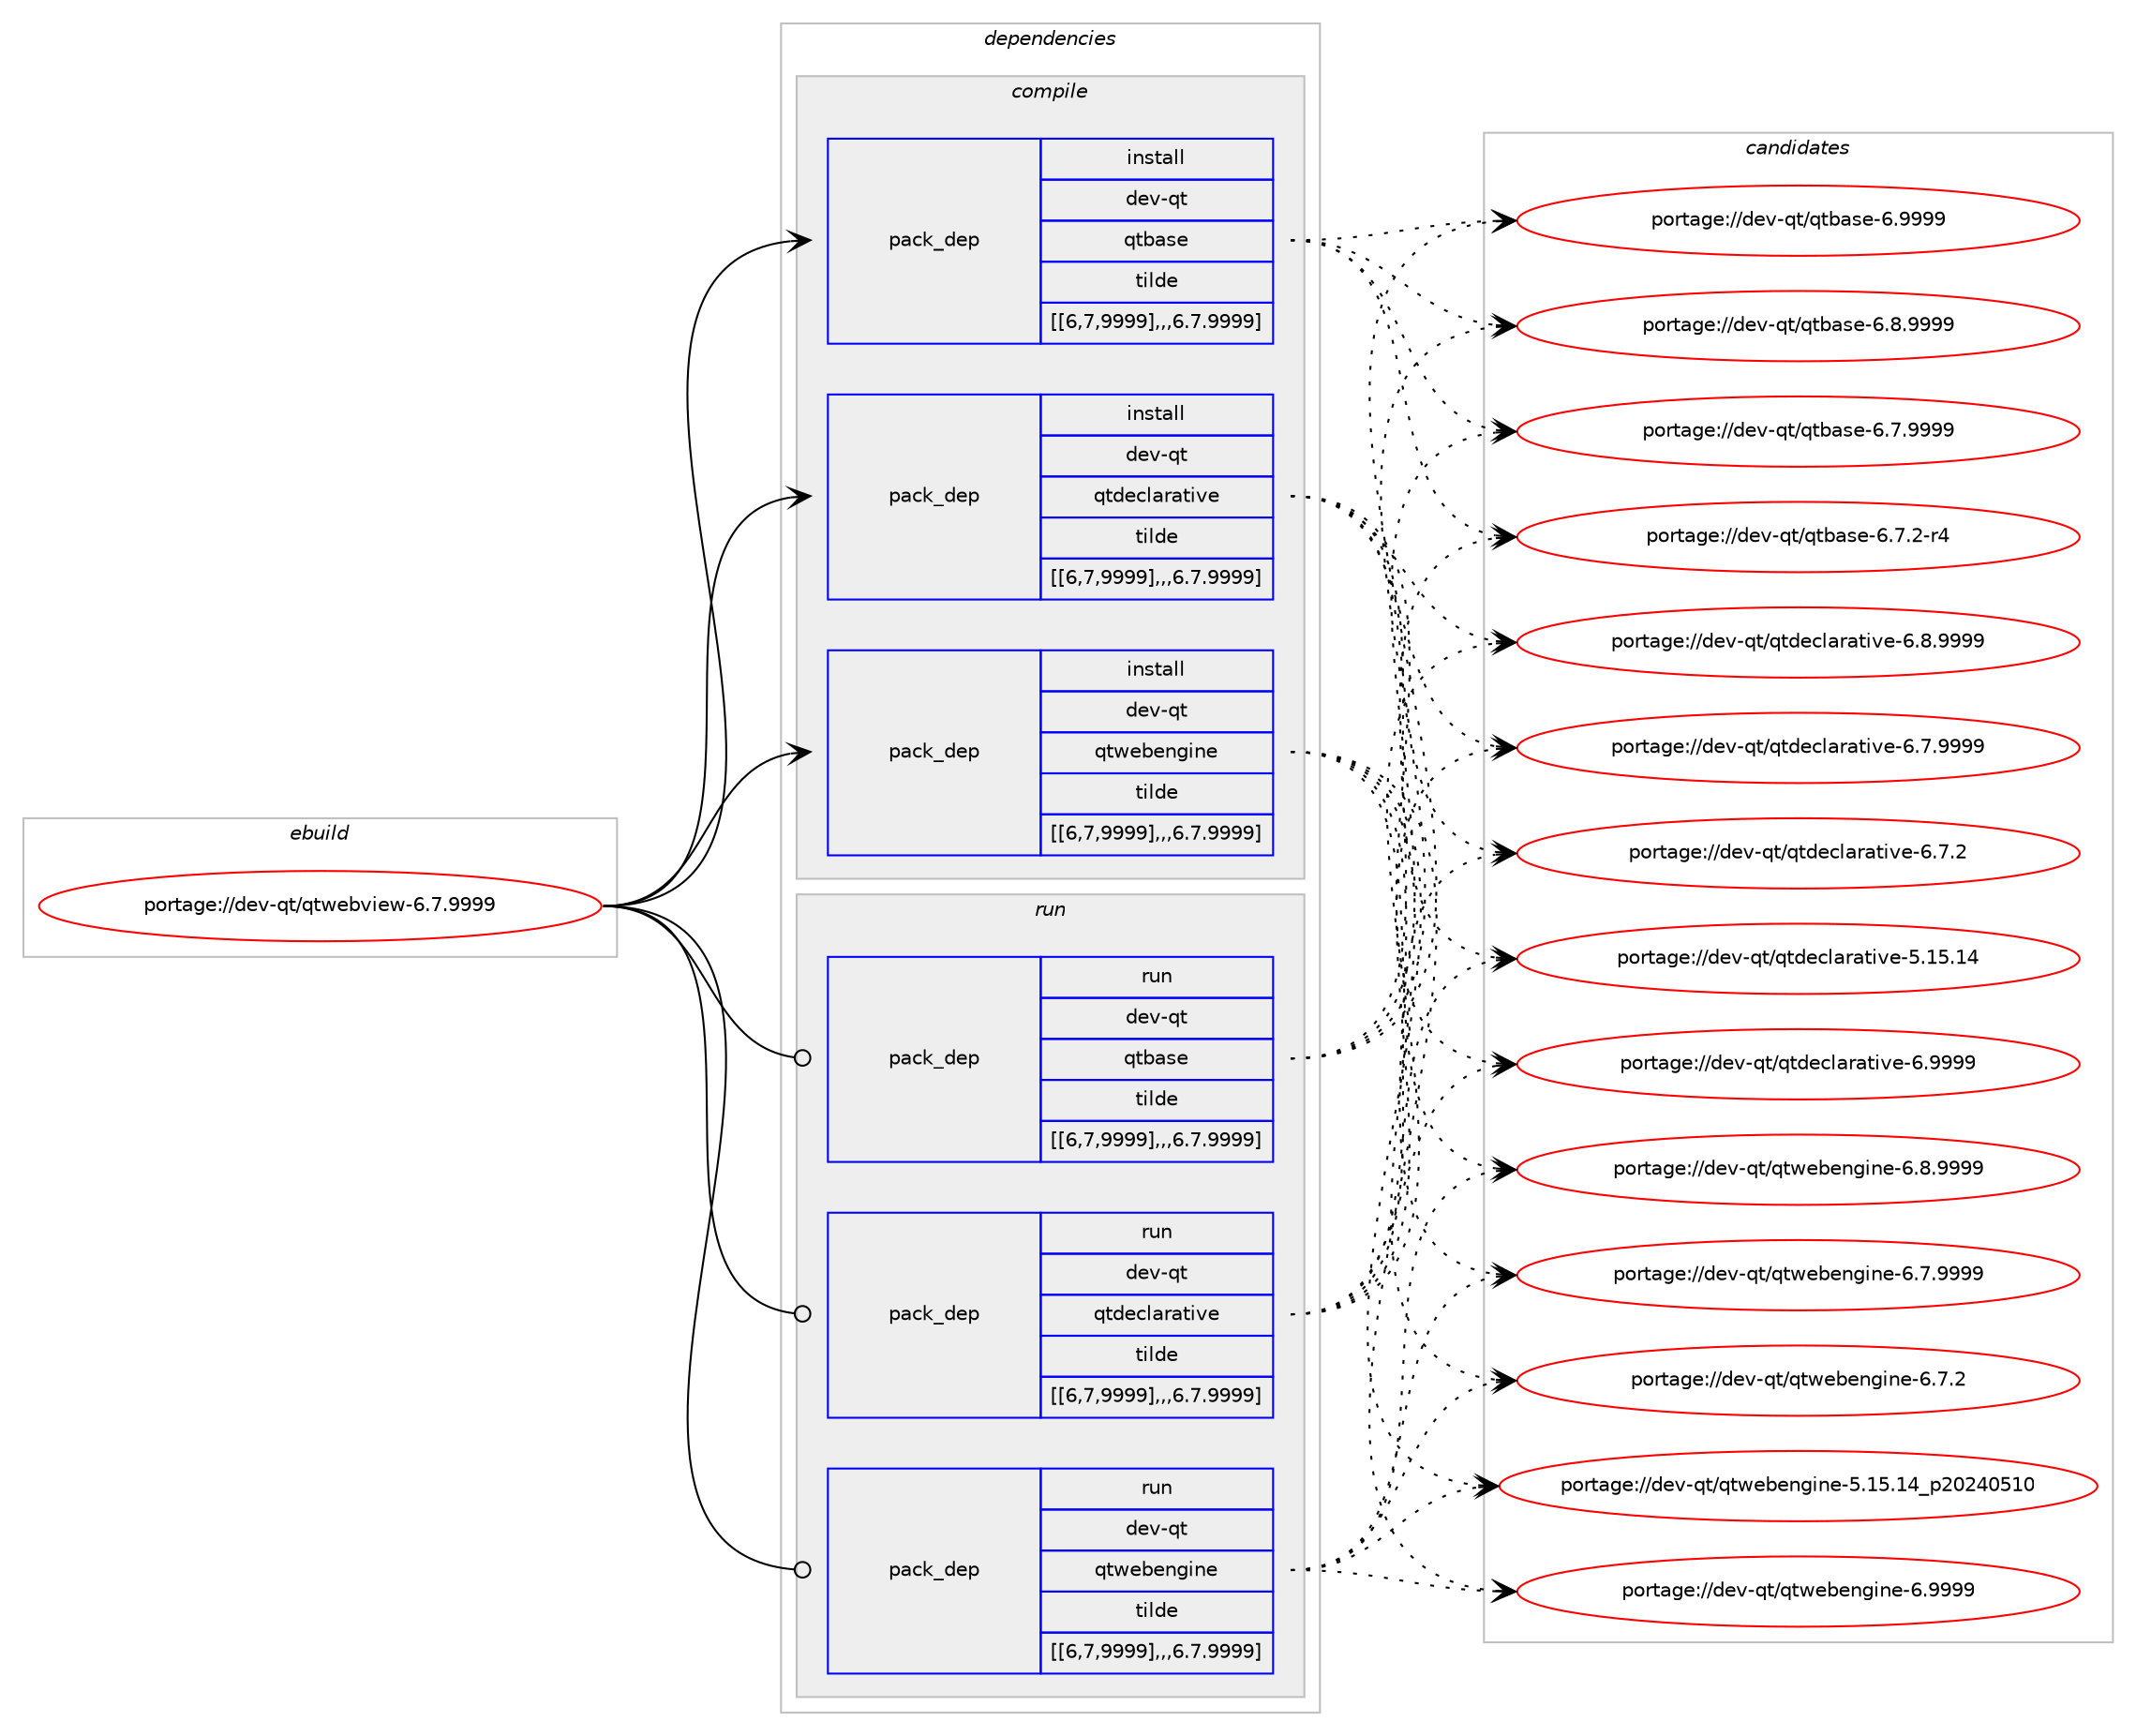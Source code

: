 digraph prolog {

# *************
# Graph options
# *************

newrank=true;
concentrate=true;
compound=true;
graph [rankdir=LR,fontname=Helvetica,fontsize=10,ranksep=1.5];#, ranksep=2.5, nodesep=0.2];
edge  [arrowhead=vee];
node  [fontname=Helvetica,fontsize=10];

# **********
# The ebuild
# **********

subgraph cluster_leftcol {
color=gray;
label=<<i>ebuild</i>>;
id [label="portage://dev-qt/qtwebview-6.7.9999", color=red, width=4, href="../dev-qt/qtwebview-6.7.9999.svg"];
}

# ****************
# The dependencies
# ****************

subgraph cluster_midcol {
color=gray;
label=<<i>dependencies</i>>;
subgraph cluster_compile {
fillcolor="#eeeeee";
style=filled;
label=<<i>compile</i>>;
subgraph pack129148 {
dependency174130 [label=<<TABLE BORDER="0" CELLBORDER="1" CELLSPACING="0" CELLPADDING="4" WIDTH="220"><TR><TD ROWSPAN="6" CELLPADDING="30">pack_dep</TD></TR><TR><TD WIDTH="110">install</TD></TR><TR><TD>dev-qt</TD></TR><TR><TD>qtbase</TD></TR><TR><TD>tilde</TD></TR><TR><TD>[[6,7,9999],,,6.7.9999]</TD></TR></TABLE>>, shape=none, color=blue];
}
id:e -> dependency174130:w [weight=20,style="solid",arrowhead="vee"];
subgraph pack129149 {
dependency174131 [label=<<TABLE BORDER="0" CELLBORDER="1" CELLSPACING="0" CELLPADDING="4" WIDTH="220"><TR><TD ROWSPAN="6" CELLPADDING="30">pack_dep</TD></TR><TR><TD WIDTH="110">install</TD></TR><TR><TD>dev-qt</TD></TR><TR><TD>qtdeclarative</TD></TR><TR><TD>tilde</TD></TR><TR><TD>[[6,7,9999],,,6.7.9999]</TD></TR></TABLE>>, shape=none, color=blue];
}
id:e -> dependency174131:w [weight=20,style="solid",arrowhead="vee"];
subgraph pack129150 {
dependency174132 [label=<<TABLE BORDER="0" CELLBORDER="1" CELLSPACING="0" CELLPADDING="4" WIDTH="220"><TR><TD ROWSPAN="6" CELLPADDING="30">pack_dep</TD></TR><TR><TD WIDTH="110">install</TD></TR><TR><TD>dev-qt</TD></TR><TR><TD>qtwebengine</TD></TR><TR><TD>tilde</TD></TR><TR><TD>[[6,7,9999],,,6.7.9999]</TD></TR></TABLE>>, shape=none, color=blue];
}
id:e -> dependency174132:w [weight=20,style="solid",arrowhead="vee"];
}
subgraph cluster_compileandrun {
fillcolor="#eeeeee";
style=filled;
label=<<i>compile and run</i>>;
}
subgraph cluster_run {
fillcolor="#eeeeee";
style=filled;
label=<<i>run</i>>;
subgraph pack129151 {
dependency174133 [label=<<TABLE BORDER="0" CELLBORDER="1" CELLSPACING="0" CELLPADDING="4" WIDTH="220"><TR><TD ROWSPAN="6" CELLPADDING="30">pack_dep</TD></TR><TR><TD WIDTH="110">run</TD></TR><TR><TD>dev-qt</TD></TR><TR><TD>qtbase</TD></TR><TR><TD>tilde</TD></TR><TR><TD>[[6,7,9999],,,6.7.9999]</TD></TR></TABLE>>, shape=none, color=blue];
}
id:e -> dependency174133:w [weight=20,style="solid",arrowhead="odot"];
subgraph pack129152 {
dependency174134 [label=<<TABLE BORDER="0" CELLBORDER="1" CELLSPACING="0" CELLPADDING="4" WIDTH="220"><TR><TD ROWSPAN="6" CELLPADDING="30">pack_dep</TD></TR><TR><TD WIDTH="110">run</TD></TR><TR><TD>dev-qt</TD></TR><TR><TD>qtdeclarative</TD></TR><TR><TD>tilde</TD></TR><TR><TD>[[6,7,9999],,,6.7.9999]</TD></TR></TABLE>>, shape=none, color=blue];
}
id:e -> dependency174134:w [weight=20,style="solid",arrowhead="odot"];
subgraph pack129153 {
dependency174135 [label=<<TABLE BORDER="0" CELLBORDER="1" CELLSPACING="0" CELLPADDING="4" WIDTH="220"><TR><TD ROWSPAN="6" CELLPADDING="30">pack_dep</TD></TR><TR><TD WIDTH="110">run</TD></TR><TR><TD>dev-qt</TD></TR><TR><TD>qtwebengine</TD></TR><TR><TD>tilde</TD></TR><TR><TD>[[6,7,9999],,,6.7.9999]</TD></TR></TABLE>>, shape=none, color=blue];
}
id:e -> dependency174135:w [weight=20,style="solid",arrowhead="odot"];
}
}

# **************
# The candidates
# **************

subgraph cluster_choices {
rank=same;
color=gray;
label=<<i>candidates</i>>;

subgraph choice129148 {
color=black;
nodesep=1;
choice1001011184511311647113116989711510145544657575757 [label="portage://dev-qt/qtbase-6.9999", color=red, width=4,href="../dev-qt/qtbase-6.9999.svg"];
choice10010111845113116471131169897115101455446564657575757 [label="portage://dev-qt/qtbase-6.8.9999", color=red, width=4,href="../dev-qt/qtbase-6.8.9999.svg"];
choice10010111845113116471131169897115101455446554657575757 [label="portage://dev-qt/qtbase-6.7.9999", color=red, width=4,href="../dev-qt/qtbase-6.7.9999.svg"];
choice100101118451131164711311698971151014554465546504511452 [label="portage://dev-qt/qtbase-6.7.2-r4", color=red, width=4,href="../dev-qt/qtbase-6.7.2-r4.svg"];
dependency174130:e -> choice1001011184511311647113116989711510145544657575757:w [style=dotted,weight="100"];
dependency174130:e -> choice10010111845113116471131169897115101455446564657575757:w [style=dotted,weight="100"];
dependency174130:e -> choice10010111845113116471131169897115101455446554657575757:w [style=dotted,weight="100"];
dependency174130:e -> choice100101118451131164711311698971151014554465546504511452:w [style=dotted,weight="100"];
}
subgraph choice129149 {
color=black;
nodesep=1;
choice100101118451131164711311610010199108971149711610511810145544657575757 [label="portage://dev-qt/qtdeclarative-6.9999", color=red, width=4,href="../dev-qt/qtdeclarative-6.9999.svg"];
choice1001011184511311647113116100101991089711497116105118101455446564657575757 [label="portage://dev-qt/qtdeclarative-6.8.9999", color=red, width=4,href="../dev-qt/qtdeclarative-6.8.9999.svg"];
choice1001011184511311647113116100101991089711497116105118101455446554657575757 [label="portage://dev-qt/qtdeclarative-6.7.9999", color=red, width=4,href="../dev-qt/qtdeclarative-6.7.9999.svg"];
choice1001011184511311647113116100101991089711497116105118101455446554650 [label="portage://dev-qt/qtdeclarative-6.7.2", color=red, width=4,href="../dev-qt/qtdeclarative-6.7.2.svg"];
choice10010111845113116471131161001019910897114971161051181014553464953464952 [label="portage://dev-qt/qtdeclarative-5.15.14", color=red, width=4,href="../dev-qt/qtdeclarative-5.15.14.svg"];
dependency174131:e -> choice100101118451131164711311610010199108971149711610511810145544657575757:w [style=dotted,weight="100"];
dependency174131:e -> choice1001011184511311647113116100101991089711497116105118101455446564657575757:w [style=dotted,weight="100"];
dependency174131:e -> choice1001011184511311647113116100101991089711497116105118101455446554657575757:w [style=dotted,weight="100"];
dependency174131:e -> choice1001011184511311647113116100101991089711497116105118101455446554650:w [style=dotted,weight="100"];
dependency174131:e -> choice10010111845113116471131161001019910897114971161051181014553464953464952:w [style=dotted,weight="100"];
}
subgraph choice129150 {
color=black;
nodesep=1;
choice10010111845113116471131161191019810111010310511010145544657575757 [label="portage://dev-qt/qtwebengine-6.9999", color=red, width=4,href="../dev-qt/qtwebengine-6.9999.svg"];
choice100101118451131164711311611910198101110103105110101455446564657575757 [label="portage://dev-qt/qtwebengine-6.8.9999", color=red, width=4,href="../dev-qt/qtwebengine-6.8.9999.svg"];
choice100101118451131164711311611910198101110103105110101455446554657575757 [label="portage://dev-qt/qtwebengine-6.7.9999", color=red, width=4,href="../dev-qt/qtwebengine-6.7.9999.svg"];
choice100101118451131164711311611910198101110103105110101455446554650 [label="portage://dev-qt/qtwebengine-6.7.2", color=red, width=4,href="../dev-qt/qtwebengine-6.7.2.svg"];
choice1001011184511311647113116119101981011101031051101014553464953464952951125048505248534948 [label="portage://dev-qt/qtwebengine-5.15.14_p20240510", color=red, width=4,href="../dev-qt/qtwebengine-5.15.14_p20240510.svg"];
dependency174132:e -> choice10010111845113116471131161191019810111010310511010145544657575757:w [style=dotted,weight="100"];
dependency174132:e -> choice100101118451131164711311611910198101110103105110101455446564657575757:w [style=dotted,weight="100"];
dependency174132:e -> choice100101118451131164711311611910198101110103105110101455446554657575757:w [style=dotted,weight="100"];
dependency174132:e -> choice100101118451131164711311611910198101110103105110101455446554650:w [style=dotted,weight="100"];
dependency174132:e -> choice1001011184511311647113116119101981011101031051101014553464953464952951125048505248534948:w [style=dotted,weight="100"];
}
subgraph choice129151 {
color=black;
nodesep=1;
choice1001011184511311647113116989711510145544657575757 [label="portage://dev-qt/qtbase-6.9999", color=red, width=4,href="../dev-qt/qtbase-6.9999.svg"];
choice10010111845113116471131169897115101455446564657575757 [label="portage://dev-qt/qtbase-6.8.9999", color=red, width=4,href="../dev-qt/qtbase-6.8.9999.svg"];
choice10010111845113116471131169897115101455446554657575757 [label="portage://dev-qt/qtbase-6.7.9999", color=red, width=4,href="../dev-qt/qtbase-6.7.9999.svg"];
choice100101118451131164711311698971151014554465546504511452 [label="portage://dev-qt/qtbase-6.7.2-r4", color=red, width=4,href="../dev-qt/qtbase-6.7.2-r4.svg"];
dependency174133:e -> choice1001011184511311647113116989711510145544657575757:w [style=dotted,weight="100"];
dependency174133:e -> choice10010111845113116471131169897115101455446564657575757:w [style=dotted,weight="100"];
dependency174133:e -> choice10010111845113116471131169897115101455446554657575757:w [style=dotted,weight="100"];
dependency174133:e -> choice100101118451131164711311698971151014554465546504511452:w [style=dotted,weight="100"];
}
subgraph choice129152 {
color=black;
nodesep=1;
choice100101118451131164711311610010199108971149711610511810145544657575757 [label="portage://dev-qt/qtdeclarative-6.9999", color=red, width=4,href="../dev-qt/qtdeclarative-6.9999.svg"];
choice1001011184511311647113116100101991089711497116105118101455446564657575757 [label="portage://dev-qt/qtdeclarative-6.8.9999", color=red, width=4,href="../dev-qt/qtdeclarative-6.8.9999.svg"];
choice1001011184511311647113116100101991089711497116105118101455446554657575757 [label="portage://dev-qt/qtdeclarative-6.7.9999", color=red, width=4,href="../dev-qt/qtdeclarative-6.7.9999.svg"];
choice1001011184511311647113116100101991089711497116105118101455446554650 [label="portage://dev-qt/qtdeclarative-6.7.2", color=red, width=4,href="../dev-qt/qtdeclarative-6.7.2.svg"];
choice10010111845113116471131161001019910897114971161051181014553464953464952 [label="portage://dev-qt/qtdeclarative-5.15.14", color=red, width=4,href="../dev-qt/qtdeclarative-5.15.14.svg"];
dependency174134:e -> choice100101118451131164711311610010199108971149711610511810145544657575757:w [style=dotted,weight="100"];
dependency174134:e -> choice1001011184511311647113116100101991089711497116105118101455446564657575757:w [style=dotted,weight="100"];
dependency174134:e -> choice1001011184511311647113116100101991089711497116105118101455446554657575757:w [style=dotted,weight="100"];
dependency174134:e -> choice1001011184511311647113116100101991089711497116105118101455446554650:w [style=dotted,weight="100"];
dependency174134:e -> choice10010111845113116471131161001019910897114971161051181014553464953464952:w [style=dotted,weight="100"];
}
subgraph choice129153 {
color=black;
nodesep=1;
choice10010111845113116471131161191019810111010310511010145544657575757 [label="portage://dev-qt/qtwebengine-6.9999", color=red, width=4,href="../dev-qt/qtwebengine-6.9999.svg"];
choice100101118451131164711311611910198101110103105110101455446564657575757 [label="portage://dev-qt/qtwebengine-6.8.9999", color=red, width=4,href="../dev-qt/qtwebengine-6.8.9999.svg"];
choice100101118451131164711311611910198101110103105110101455446554657575757 [label="portage://dev-qt/qtwebengine-6.7.9999", color=red, width=4,href="../dev-qt/qtwebengine-6.7.9999.svg"];
choice100101118451131164711311611910198101110103105110101455446554650 [label="portage://dev-qt/qtwebengine-6.7.2", color=red, width=4,href="../dev-qt/qtwebengine-6.7.2.svg"];
choice1001011184511311647113116119101981011101031051101014553464953464952951125048505248534948 [label="portage://dev-qt/qtwebengine-5.15.14_p20240510", color=red, width=4,href="../dev-qt/qtwebengine-5.15.14_p20240510.svg"];
dependency174135:e -> choice10010111845113116471131161191019810111010310511010145544657575757:w [style=dotted,weight="100"];
dependency174135:e -> choice100101118451131164711311611910198101110103105110101455446564657575757:w [style=dotted,weight="100"];
dependency174135:e -> choice100101118451131164711311611910198101110103105110101455446554657575757:w [style=dotted,weight="100"];
dependency174135:e -> choice100101118451131164711311611910198101110103105110101455446554650:w [style=dotted,weight="100"];
dependency174135:e -> choice1001011184511311647113116119101981011101031051101014553464953464952951125048505248534948:w [style=dotted,weight="100"];
}
}

}
